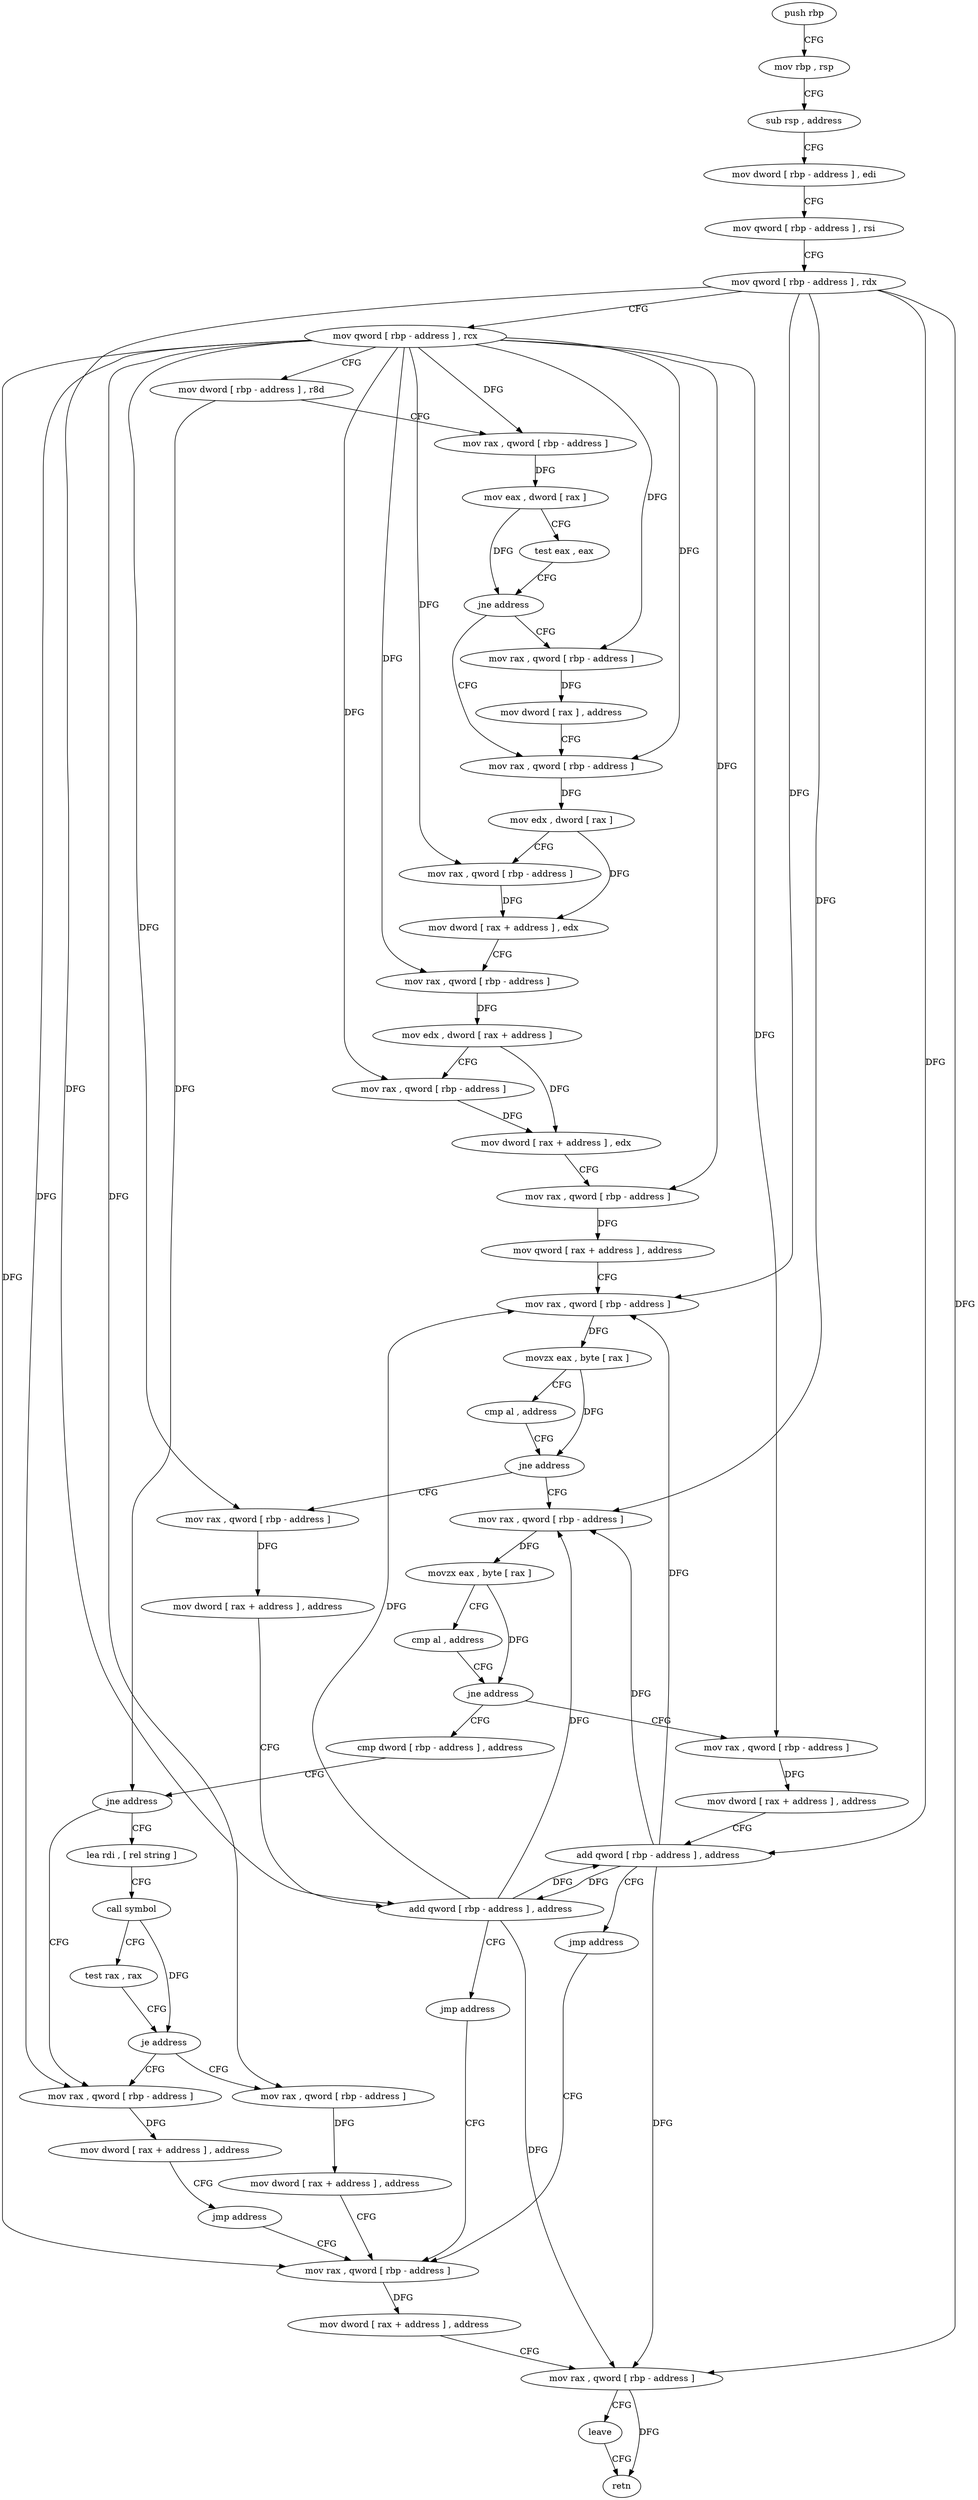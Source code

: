 digraph "func" {
"4224806" [label = "push rbp" ]
"4224807" [label = "mov rbp , rsp" ]
"4224810" [label = "sub rsp , address" ]
"4224814" [label = "mov dword [ rbp - address ] , edi" ]
"4224817" [label = "mov qword [ rbp - address ] , rsi" ]
"4224821" [label = "mov qword [ rbp - address ] , rdx" ]
"4224825" [label = "mov qword [ rbp - address ] , rcx" ]
"4224829" [label = "mov dword [ rbp - address ] , r8d" ]
"4224833" [label = "mov rax , qword [ rbp - address ]" ]
"4224837" [label = "mov eax , dword [ rax ]" ]
"4224839" [label = "test eax , eax" ]
"4224841" [label = "jne address" ]
"4224853" [label = "mov rax , qword [ rbp - address ]" ]
"4224843" [label = "mov rax , qword [ rbp - address ]" ]
"4224857" [label = "mov edx , dword [ rax ]" ]
"4224859" [label = "mov rax , qword [ rbp - address ]" ]
"4224863" [label = "mov dword [ rax + address ] , edx" ]
"4224866" [label = "mov rax , qword [ rbp - address ]" ]
"4224870" [label = "mov edx , dword [ rax + address ]" ]
"4224873" [label = "mov rax , qword [ rbp - address ]" ]
"4224877" [label = "mov dword [ rax + address ] , edx" ]
"4224880" [label = "mov rax , qword [ rbp - address ]" ]
"4224884" [label = "mov qword [ rax + address ] , address" ]
"4224892" [label = "mov rax , qword [ rbp - address ]" ]
"4224896" [label = "movzx eax , byte [ rax ]" ]
"4224899" [label = "cmp al , address" ]
"4224901" [label = "jne address" ]
"4224921" [label = "mov rax , qword [ rbp - address ]" ]
"4224903" [label = "mov rax , qword [ rbp - address ]" ]
"4224847" [label = "mov dword [ rax ] , address" ]
"4224925" [label = "movzx eax , byte [ rax ]" ]
"4224928" [label = "cmp al , address" ]
"4224930" [label = "jne address" ]
"4224950" [label = "cmp dword [ rbp - address ] , address" ]
"4224932" [label = "mov rax , qword [ rbp - address ]" ]
"4224907" [label = "mov dword [ rax + address ] , address" ]
"4224914" [label = "add qword [ rbp - address ] , address" ]
"4224919" [label = "jmp address" ]
"4224997" [label = "mov rax , qword [ rbp - address ]" ]
"4224954" [label = "jne address" ]
"4224973" [label = "mov rax , qword [ rbp - address ]" ]
"4224956" [label = "lea rdi , [ rel string ]" ]
"4224936" [label = "mov dword [ rax + address ] , address" ]
"4224943" [label = "add qword [ rbp - address ] , address" ]
"4224948" [label = "jmp address" ]
"4225001" [label = "mov dword [ rax + address ] , address" ]
"4225008" [label = "mov rax , qword [ rbp - address ]" ]
"4225012" [label = "leave" ]
"4225013" [label = "retn" ]
"4224977" [label = "mov dword [ rax + address ] , address" ]
"4224984" [label = "jmp address" ]
"4224963" [label = "call symbol" ]
"4224968" [label = "test rax , rax" ]
"4224971" [label = "je address" ]
"4224986" [label = "mov rax , qword [ rbp - address ]" ]
"4224990" [label = "mov dword [ rax + address ] , address" ]
"4224806" -> "4224807" [ label = "CFG" ]
"4224807" -> "4224810" [ label = "CFG" ]
"4224810" -> "4224814" [ label = "CFG" ]
"4224814" -> "4224817" [ label = "CFG" ]
"4224817" -> "4224821" [ label = "CFG" ]
"4224821" -> "4224825" [ label = "CFG" ]
"4224821" -> "4224892" [ label = "DFG" ]
"4224821" -> "4224921" [ label = "DFG" ]
"4224821" -> "4224914" [ label = "DFG" ]
"4224821" -> "4224943" [ label = "DFG" ]
"4224821" -> "4225008" [ label = "DFG" ]
"4224825" -> "4224829" [ label = "CFG" ]
"4224825" -> "4224833" [ label = "DFG" ]
"4224825" -> "4224853" [ label = "DFG" ]
"4224825" -> "4224859" [ label = "DFG" ]
"4224825" -> "4224866" [ label = "DFG" ]
"4224825" -> "4224873" [ label = "DFG" ]
"4224825" -> "4224880" [ label = "DFG" ]
"4224825" -> "4224843" [ label = "DFG" ]
"4224825" -> "4224903" [ label = "DFG" ]
"4224825" -> "4224932" [ label = "DFG" ]
"4224825" -> "4224997" [ label = "DFG" ]
"4224825" -> "4224973" [ label = "DFG" ]
"4224825" -> "4224986" [ label = "DFG" ]
"4224829" -> "4224833" [ label = "CFG" ]
"4224829" -> "4224954" [ label = "DFG" ]
"4224833" -> "4224837" [ label = "DFG" ]
"4224837" -> "4224839" [ label = "CFG" ]
"4224837" -> "4224841" [ label = "DFG" ]
"4224839" -> "4224841" [ label = "CFG" ]
"4224841" -> "4224853" [ label = "CFG" ]
"4224841" -> "4224843" [ label = "CFG" ]
"4224853" -> "4224857" [ label = "DFG" ]
"4224843" -> "4224847" [ label = "DFG" ]
"4224857" -> "4224859" [ label = "CFG" ]
"4224857" -> "4224863" [ label = "DFG" ]
"4224859" -> "4224863" [ label = "DFG" ]
"4224863" -> "4224866" [ label = "CFG" ]
"4224866" -> "4224870" [ label = "DFG" ]
"4224870" -> "4224873" [ label = "CFG" ]
"4224870" -> "4224877" [ label = "DFG" ]
"4224873" -> "4224877" [ label = "DFG" ]
"4224877" -> "4224880" [ label = "CFG" ]
"4224880" -> "4224884" [ label = "DFG" ]
"4224884" -> "4224892" [ label = "CFG" ]
"4224892" -> "4224896" [ label = "DFG" ]
"4224896" -> "4224899" [ label = "CFG" ]
"4224896" -> "4224901" [ label = "DFG" ]
"4224899" -> "4224901" [ label = "CFG" ]
"4224901" -> "4224921" [ label = "CFG" ]
"4224901" -> "4224903" [ label = "CFG" ]
"4224921" -> "4224925" [ label = "DFG" ]
"4224903" -> "4224907" [ label = "DFG" ]
"4224847" -> "4224853" [ label = "CFG" ]
"4224925" -> "4224928" [ label = "CFG" ]
"4224925" -> "4224930" [ label = "DFG" ]
"4224928" -> "4224930" [ label = "CFG" ]
"4224930" -> "4224950" [ label = "CFG" ]
"4224930" -> "4224932" [ label = "CFG" ]
"4224950" -> "4224954" [ label = "CFG" ]
"4224932" -> "4224936" [ label = "DFG" ]
"4224907" -> "4224914" [ label = "CFG" ]
"4224914" -> "4224919" [ label = "CFG" ]
"4224914" -> "4224892" [ label = "DFG" ]
"4224914" -> "4224921" [ label = "DFG" ]
"4224914" -> "4224943" [ label = "DFG" ]
"4224914" -> "4225008" [ label = "DFG" ]
"4224919" -> "4224997" [ label = "CFG" ]
"4224997" -> "4225001" [ label = "DFG" ]
"4224954" -> "4224973" [ label = "CFG" ]
"4224954" -> "4224956" [ label = "CFG" ]
"4224973" -> "4224977" [ label = "DFG" ]
"4224956" -> "4224963" [ label = "CFG" ]
"4224936" -> "4224943" [ label = "CFG" ]
"4224943" -> "4224948" [ label = "CFG" ]
"4224943" -> "4224892" [ label = "DFG" ]
"4224943" -> "4224921" [ label = "DFG" ]
"4224943" -> "4224914" [ label = "DFG" ]
"4224943" -> "4225008" [ label = "DFG" ]
"4224948" -> "4224997" [ label = "CFG" ]
"4225001" -> "4225008" [ label = "CFG" ]
"4225008" -> "4225012" [ label = "CFG" ]
"4225008" -> "4225013" [ label = "DFG" ]
"4225012" -> "4225013" [ label = "CFG" ]
"4224977" -> "4224984" [ label = "CFG" ]
"4224984" -> "4224997" [ label = "CFG" ]
"4224963" -> "4224968" [ label = "CFG" ]
"4224963" -> "4224971" [ label = "DFG" ]
"4224968" -> "4224971" [ label = "CFG" ]
"4224971" -> "4224986" [ label = "CFG" ]
"4224971" -> "4224973" [ label = "CFG" ]
"4224986" -> "4224990" [ label = "DFG" ]
"4224990" -> "4224997" [ label = "CFG" ]
}
